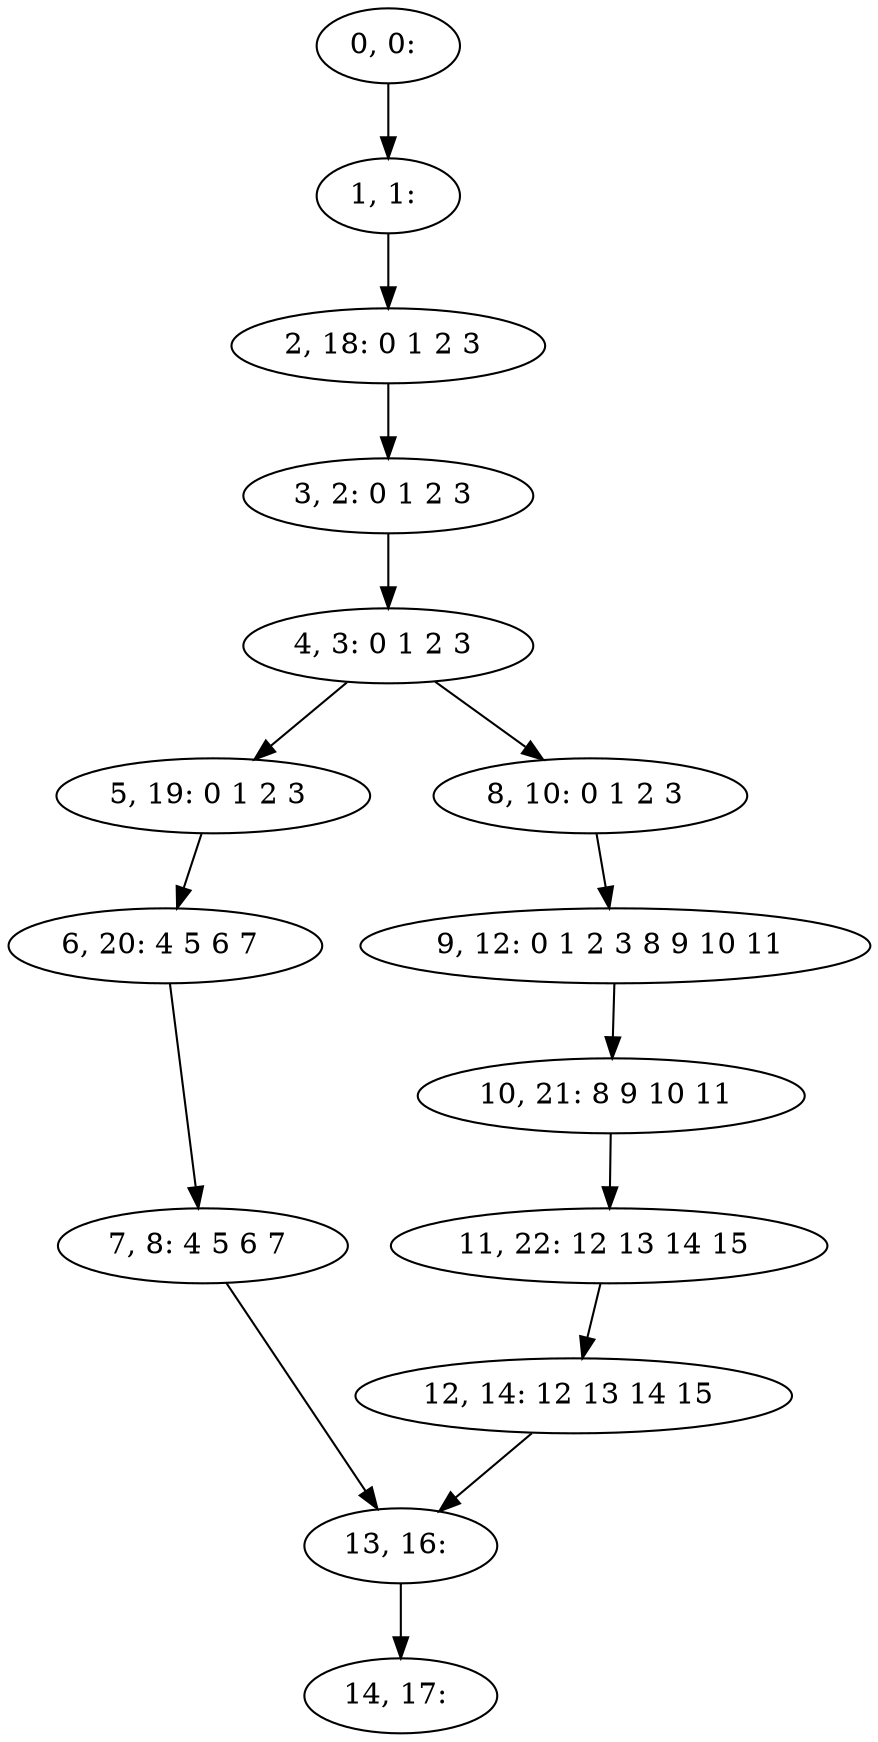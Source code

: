 digraph G {
0[label="0, 0: "];
1[label="1, 1: "];
2[label="2, 18: 0 1 2 3 "];
3[label="3, 2: 0 1 2 3 "];
4[label="4, 3: 0 1 2 3 "];
5[label="5, 19: 0 1 2 3 "];
6[label="6, 20: 4 5 6 7 "];
7[label="7, 8: 4 5 6 7 "];
8[label="8, 10: 0 1 2 3 "];
9[label="9, 12: 0 1 2 3 8 9 10 11 "];
10[label="10, 21: 8 9 10 11 "];
11[label="11, 22: 12 13 14 15 "];
12[label="12, 14: 12 13 14 15 "];
13[label="13, 16: "];
14[label="14, 17: "];
0->1 ;
1->2 ;
2->3 ;
3->4 ;
4->5 ;
4->8 ;
5->6 ;
6->7 ;
7->13 ;
8->9 ;
9->10 ;
10->11 ;
11->12 ;
12->13 ;
13->14 ;
}
